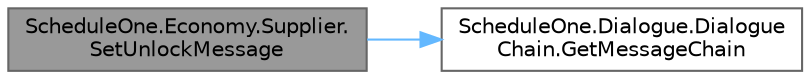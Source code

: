 digraph "ScheduleOne.Economy.Supplier.SetUnlockMessage"
{
 // LATEX_PDF_SIZE
  bgcolor="transparent";
  edge [fontname=Helvetica,fontsize=10,labelfontname=Helvetica,labelfontsize=10];
  node [fontname=Helvetica,fontsize=10,shape=box,height=0.2,width=0.4];
  rankdir="LR";
  Node1 [id="Node000001",label="ScheduleOne.Economy.Supplier.\lSetUnlockMessage",height=0.2,width=0.4,color="gray40", fillcolor="grey60", style="filled", fontcolor="black",tooltip=" "];
  Node1 -> Node2 [id="edge1_Node000001_Node000002",color="steelblue1",style="solid",tooltip=" "];
  Node2 [id="Node000002",label="ScheduleOne.Dialogue.Dialogue\lChain.GetMessageChain",height=0.2,width=0.4,color="grey40", fillcolor="white", style="filled",URL="$class_schedule_one_1_1_dialogue_1_1_dialogue_chain.html#a8b3d9d48cb6e5899f29ab632b3764ec6",tooltip=" "];
}
